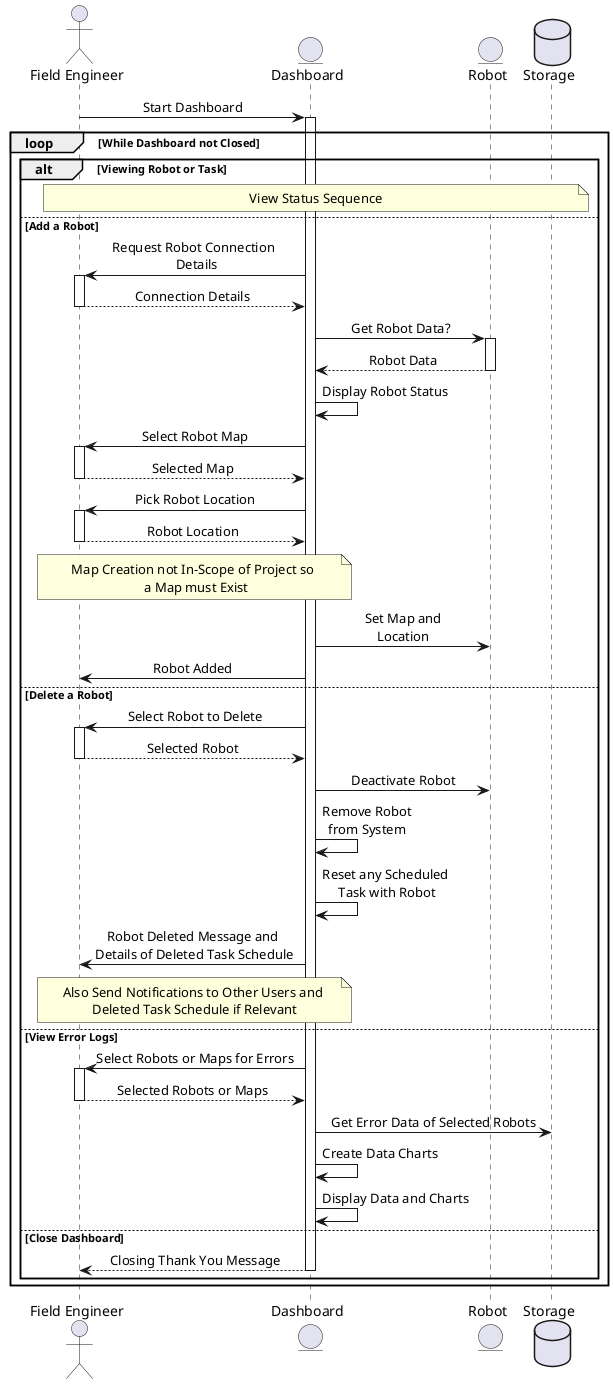 @startuml Robot_Status

skinparam sequenceMessageAlign center
skinparam NoteTextAlignment center
actor Field_Engineer as "Field Engineer"
entity Dashboard
entity Robot
database Storage

Field_Engineer -> Dashboard: Start Dashboard
activate Dashboard
loop While Dashboard not Closed
alt Viewing Robot or Task
    note across: View Status Sequence
else Add a Robot
    Dashboard -> Field_Engineer: Request Robot Connection \n Details
    activate Field_Engineer
    return Connection Details
    Dashboard -> Robot: Get Robot Data?
    activate Robot
    return Robot Data
    Dashboard -> Dashboard: Display Robot Status
    Dashboard -> Field_Engineer: Select Robot Map
    activate Field_Engineer
    return Selected Map
    Dashboard -> Field_Engineer: Pick Robot Location
    activate Field_Engineer
    return Robot Location
    note over Field_Engineer, Dashboard: Map Creation not In-Scope of Project so \n a Map must Exist
    Dashboard -> Robot: Set Map and\nLocation
    Dashboard -> Field_Engineer: Robot Added
else Delete a Robot
    Dashboard -> Field_Engineer: Select Robot to Delete
    activate Field_Engineer
    return Selected Robot
    Dashboard -> Robot: Deactivate Robot
    Dashboard -> Dashboard: Remove Robot\nfrom System
    Dashboard -> Dashboard: Reset any Scheduled \nTask with Robot
    Dashboard -> Field_Engineer: Robot Deleted Message and\n Details of Deleted Task Schedule
    note over Field_Engineer, Dashboard: Also Send Notifications to Other Users and \nDeleted Task Schedule if Relevant
else View Error Logs
    Dashboard -> Field_Engineer: Select Robots or Maps for Errors
    activate Field_Engineer
    return Selected Robots or Maps
    Dashboard -> Storage: Get Error Data of Selected Robots
    Dashboard -> Dashboard: Create Data Charts
    Dashboard -> Dashboard: Display Data and Charts
else Close Dashboard
    return Closing Thank You Message
end
end

@enduml